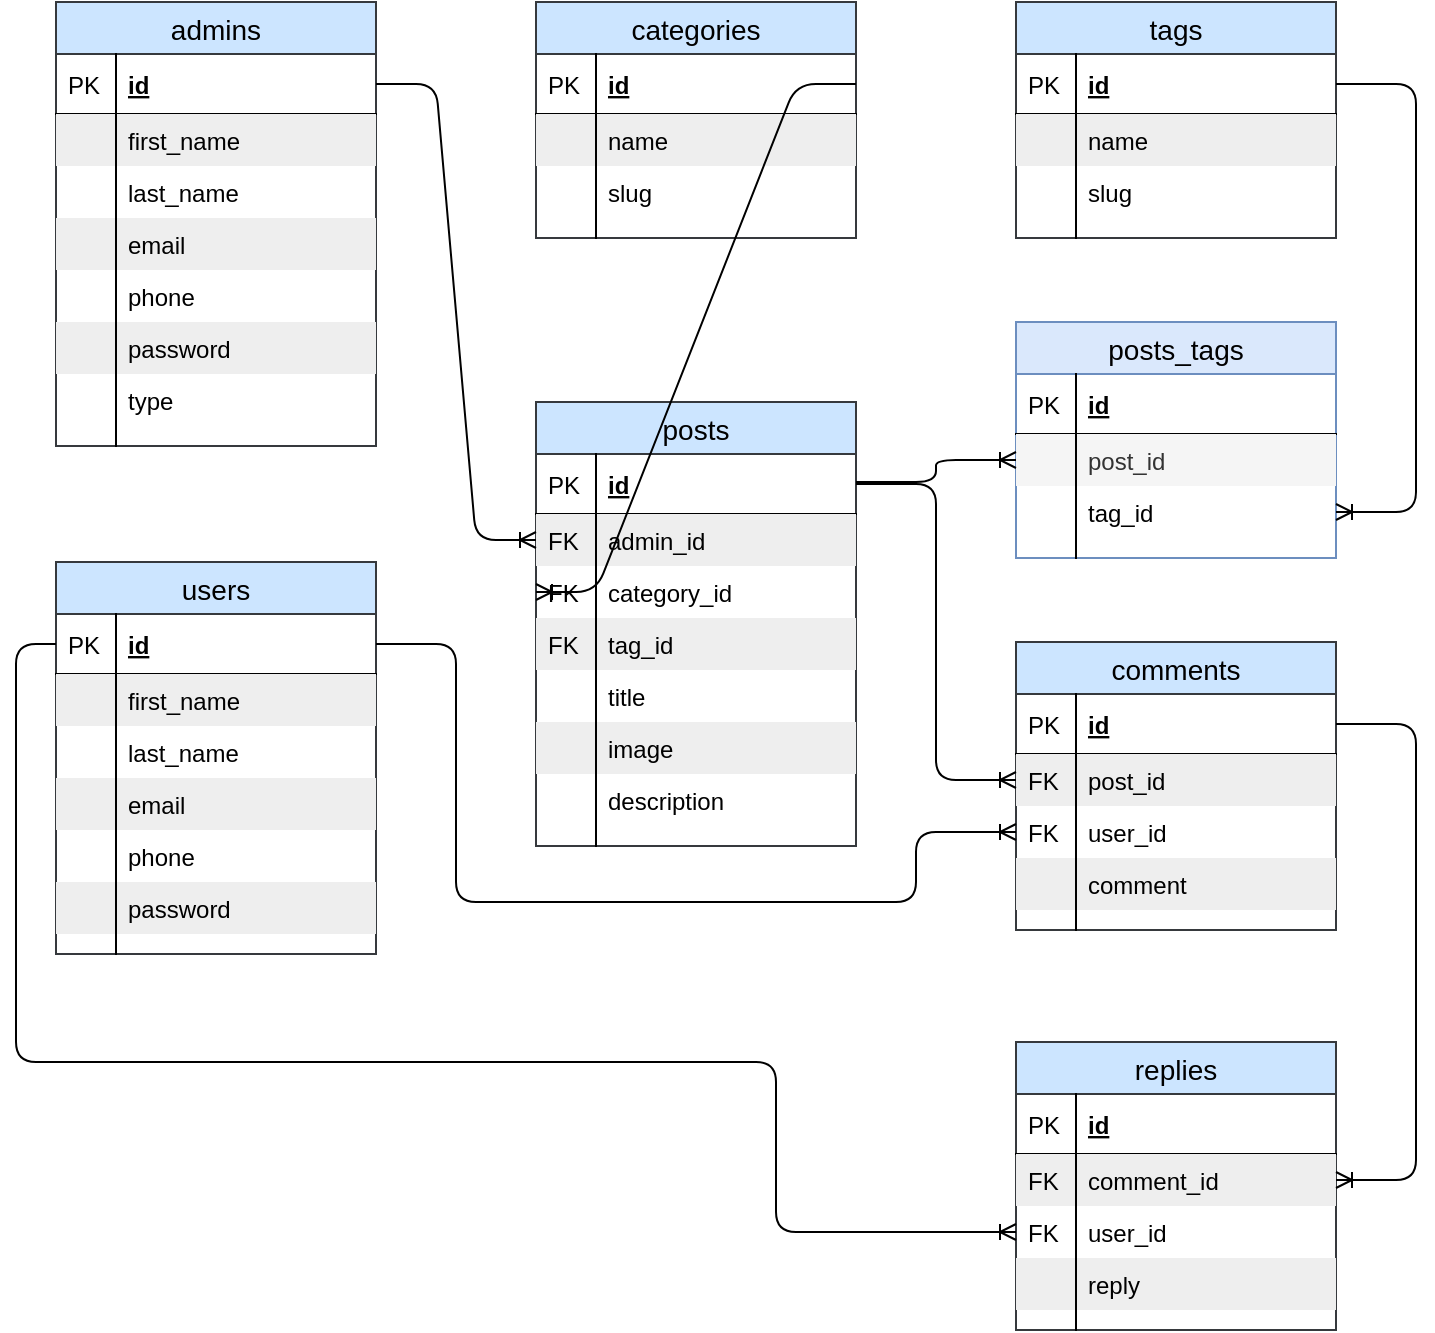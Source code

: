 <mxfile version="12.6.5" type="device"><diagram id="y2xEMKi2aIJkwu0duIH8" name="Page-1"><mxGraphModel dx="801" dy="513" grid="1" gridSize="10" guides="1" tooltips="1" connect="1" arrows="1" fold="1" page="1" pageScale="1" pageWidth="827" pageHeight="1169" math="0" shadow="0"><root><mxCell id="0"/><mxCell id="1" parent="0"/><mxCell id="gxLwCOa7xWIAVSxHFakk-1" value="users" style="swimlane;fontStyle=0;childLayout=stackLayout;horizontal=1;startSize=26;fillColor=#cce5ff;horizontalStack=0;resizeParent=1;resizeParentMax=0;resizeLast=0;collapsible=1;marginBottom=0;swimlaneFillColor=#ffffff;align=center;fontSize=14;strokeColor=#36393d;" parent="1" vertex="1"><mxGeometry x="40" y="320" width="160" height="196" as="geometry"/></mxCell><mxCell id="gxLwCOa7xWIAVSxHFakk-2" value="id" style="shape=partialRectangle;top=0;left=0;right=0;bottom=1;align=left;verticalAlign=middle;fillColor=none;spacingLeft=34;spacingRight=4;overflow=hidden;rotatable=0;points=[[0,0.5],[1,0.5]];portConstraint=eastwest;dropTarget=0;fontStyle=5;fontSize=12;" parent="gxLwCOa7xWIAVSxHFakk-1" vertex="1"><mxGeometry y="26" width="160" height="30" as="geometry"/></mxCell><mxCell id="gxLwCOa7xWIAVSxHFakk-3" value="PK" style="shape=partialRectangle;top=0;left=0;bottom=0;fillColor=none;align=left;verticalAlign=middle;spacingLeft=4;spacingRight=4;overflow=hidden;rotatable=0;points=[];portConstraint=eastwest;part=1;fontSize=12;" parent="gxLwCOa7xWIAVSxHFakk-2" vertex="1" connectable="0"><mxGeometry width="30" height="30" as="geometry"/></mxCell><mxCell id="gxLwCOa7xWIAVSxHFakk-4" value="first_name" style="shape=partialRectangle;top=0;left=0;right=0;bottom=0;align=left;verticalAlign=top;fillColor=#eeeeee;spacingLeft=34;spacingRight=4;overflow=hidden;rotatable=0;points=[[0,0.5],[1,0.5]];portConstraint=eastwest;dropTarget=0;fontSize=12;strokeColor=#36393d;" parent="gxLwCOa7xWIAVSxHFakk-1" vertex="1"><mxGeometry y="56" width="160" height="26" as="geometry"/></mxCell><mxCell id="gxLwCOa7xWIAVSxHFakk-5" value="" style="shape=partialRectangle;top=0;left=0;bottom=0;fillColor=none;align=left;verticalAlign=top;spacingLeft=4;spacingRight=4;overflow=hidden;rotatable=0;points=[];portConstraint=eastwest;part=1;fontSize=12;" parent="gxLwCOa7xWIAVSxHFakk-4" vertex="1" connectable="0"><mxGeometry width="30" height="26" as="geometry"/></mxCell><mxCell id="gxLwCOa7xWIAVSxHFakk-6" value="last_name" style="shape=partialRectangle;top=0;left=0;right=0;bottom=0;align=left;verticalAlign=top;fillColor=none;spacingLeft=34;spacingRight=4;overflow=hidden;rotatable=0;points=[[0,0.5],[1,0.5]];portConstraint=eastwest;dropTarget=0;fontSize=12;" parent="gxLwCOa7xWIAVSxHFakk-1" vertex="1"><mxGeometry y="82" width="160" height="26" as="geometry"/></mxCell><mxCell id="gxLwCOa7xWIAVSxHFakk-7" value="" style="shape=partialRectangle;top=0;left=0;bottom=0;fillColor=none;align=left;verticalAlign=top;spacingLeft=4;spacingRight=4;overflow=hidden;rotatable=0;points=[];portConstraint=eastwest;part=1;fontSize=12;" parent="gxLwCOa7xWIAVSxHFakk-6" vertex="1" connectable="0"><mxGeometry width="30" height="26" as="geometry"/></mxCell><mxCell id="gxLwCOa7xWIAVSxHFakk-8" value="email" style="shape=partialRectangle;top=0;left=0;right=0;bottom=0;align=left;verticalAlign=top;fillColor=#eeeeee;spacingLeft=34;spacingRight=4;overflow=hidden;rotatable=0;points=[[0,0.5],[1,0.5]];portConstraint=eastwest;dropTarget=0;fontSize=12;strokeColor=#36393d;" parent="gxLwCOa7xWIAVSxHFakk-1" vertex="1"><mxGeometry y="108" width="160" height="26" as="geometry"/></mxCell><mxCell id="gxLwCOa7xWIAVSxHFakk-9" value="" style="shape=partialRectangle;top=0;left=0;bottom=0;fillColor=none;align=left;verticalAlign=top;spacingLeft=4;spacingRight=4;overflow=hidden;rotatable=0;points=[];portConstraint=eastwest;part=1;fontSize=12;" parent="gxLwCOa7xWIAVSxHFakk-8" vertex="1" connectable="0"><mxGeometry width="30" height="26" as="geometry"/></mxCell><mxCell id="gxLwCOa7xWIAVSxHFakk-12" value="phone" style="shape=partialRectangle;top=0;left=0;right=0;bottom=0;align=left;verticalAlign=top;fillColor=none;spacingLeft=34;spacingRight=4;overflow=hidden;rotatable=0;points=[[0,0.5],[1,0.5]];portConstraint=eastwest;dropTarget=0;fontSize=12;" parent="gxLwCOa7xWIAVSxHFakk-1" vertex="1"><mxGeometry y="134" width="160" height="26" as="geometry"/></mxCell><mxCell id="gxLwCOa7xWIAVSxHFakk-13" value="" style="shape=partialRectangle;top=0;left=0;bottom=0;fillColor=none;align=left;verticalAlign=top;spacingLeft=4;spacingRight=4;overflow=hidden;rotatable=0;points=[];portConstraint=eastwest;part=1;fontSize=12;" parent="gxLwCOa7xWIAVSxHFakk-12" vertex="1" connectable="0"><mxGeometry width="30" height="26" as="geometry"/></mxCell><mxCell id="gxLwCOa7xWIAVSxHFakk-14" value="password" style="shape=partialRectangle;top=0;left=0;right=0;bottom=0;align=left;verticalAlign=top;fillColor=#eeeeee;spacingLeft=34;spacingRight=4;overflow=hidden;rotatable=0;points=[[0,0.5],[1,0.5]];portConstraint=eastwest;dropTarget=0;fontSize=12;strokeColor=#36393d;" parent="gxLwCOa7xWIAVSxHFakk-1" vertex="1"><mxGeometry y="160" width="160" height="26" as="geometry"/></mxCell><mxCell id="gxLwCOa7xWIAVSxHFakk-15" value="" style="shape=partialRectangle;top=0;left=0;bottom=0;fillColor=none;align=left;verticalAlign=top;spacingLeft=4;spacingRight=4;overflow=hidden;rotatable=0;points=[];portConstraint=eastwest;part=1;fontSize=12;" parent="gxLwCOa7xWIAVSxHFakk-14" vertex="1" connectable="0"><mxGeometry width="30" height="26" as="geometry"/></mxCell><mxCell id="gxLwCOa7xWIAVSxHFakk-10" value="" style="shape=partialRectangle;top=0;left=0;right=0;bottom=0;align=left;verticalAlign=top;fillColor=none;spacingLeft=34;spacingRight=4;overflow=hidden;rotatable=0;points=[[0,0.5],[1,0.5]];portConstraint=eastwest;dropTarget=0;fontSize=12;" parent="gxLwCOa7xWIAVSxHFakk-1" vertex="1"><mxGeometry y="186" width="160" height="10" as="geometry"/></mxCell><mxCell id="gxLwCOa7xWIAVSxHFakk-11" value="" style="shape=partialRectangle;top=0;left=0;bottom=0;fillColor=none;align=left;verticalAlign=top;spacingLeft=4;spacingRight=4;overflow=hidden;rotatable=0;points=[];portConstraint=eastwest;part=1;fontSize=12;" parent="gxLwCOa7xWIAVSxHFakk-10" vertex="1" connectable="0"><mxGeometry width="30" height="10" as="geometry"/></mxCell><mxCell id="gxLwCOa7xWIAVSxHFakk-16" value="categories" style="swimlane;fontStyle=0;childLayout=stackLayout;horizontal=1;startSize=26;fillColor=#cce5ff;horizontalStack=0;resizeParent=1;resizeParentMax=0;resizeLast=0;collapsible=1;marginBottom=0;swimlaneFillColor=#ffffff;align=center;fontSize=14;strokeColor=#36393d;" parent="1" vertex="1"><mxGeometry x="280" y="40" width="160" height="118" as="geometry"/></mxCell><mxCell id="gxLwCOa7xWIAVSxHFakk-17" value="id" style="shape=partialRectangle;top=0;left=0;right=0;bottom=1;align=left;verticalAlign=middle;fillColor=none;spacingLeft=34;spacingRight=4;overflow=hidden;rotatable=0;points=[[0,0.5],[1,0.5]];portConstraint=eastwest;dropTarget=0;fontStyle=5;fontSize=12;" parent="gxLwCOa7xWIAVSxHFakk-16" vertex="1"><mxGeometry y="26" width="160" height="30" as="geometry"/></mxCell><mxCell id="gxLwCOa7xWIAVSxHFakk-18" value="PK" style="shape=partialRectangle;top=0;left=0;bottom=0;fillColor=none;align=left;verticalAlign=middle;spacingLeft=4;spacingRight=4;overflow=hidden;rotatable=0;points=[];portConstraint=eastwest;part=1;fontSize=12;" parent="gxLwCOa7xWIAVSxHFakk-17" vertex="1" connectable="0"><mxGeometry width="30" height="30" as="geometry"/></mxCell><mxCell id="gxLwCOa7xWIAVSxHFakk-19" value="name" style="shape=partialRectangle;top=0;left=0;right=0;bottom=0;align=left;verticalAlign=top;fillColor=#eeeeee;spacingLeft=34;spacingRight=4;overflow=hidden;rotatable=0;points=[[0,0.5],[1,0.5]];portConstraint=eastwest;dropTarget=0;fontSize=12;strokeColor=#36393d;" parent="gxLwCOa7xWIAVSxHFakk-16" vertex="1"><mxGeometry y="56" width="160" height="26" as="geometry"/></mxCell><mxCell id="gxLwCOa7xWIAVSxHFakk-20" value="" style="shape=partialRectangle;top=0;left=0;bottom=0;fillColor=none;align=left;verticalAlign=top;spacingLeft=4;spacingRight=4;overflow=hidden;rotatable=0;points=[];portConstraint=eastwest;part=1;fontSize=12;" parent="gxLwCOa7xWIAVSxHFakk-19" vertex="1" connectable="0"><mxGeometry width="30" height="26" as="geometry"/></mxCell><mxCell id="gxLwCOa7xWIAVSxHFakk-21" value="slug" style="shape=partialRectangle;top=0;left=0;right=0;bottom=0;align=left;verticalAlign=top;fillColor=none;spacingLeft=34;spacingRight=4;overflow=hidden;rotatable=0;points=[[0,0.5],[1,0.5]];portConstraint=eastwest;dropTarget=0;fontSize=12;" parent="gxLwCOa7xWIAVSxHFakk-16" vertex="1"><mxGeometry y="82" width="160" height="26" as="geometry"/></mxCell><mxCell id="gxLwCOa7xWIAVSxHFakk-22" value="" style="shape=partialRectangle;top=0;left=0;bottom=0;fillColor=none;align=left;verticalAlign=top;spacingLeft=4;spacingRight=4;overflow=hidden;rotatable=0;points=[];portConstraint=eastwest;part=1;fontSize=12;" parent="gxLwCOa7xWIAVSxHFakk-21" vertex="1" connectable="0"><mxGeometry width="30" height="26" as="geometry"/></mxCell><mxCell id="gxLwCOa7xWIAVSxHFakk-25" value="" style="shape=partialRectangle;top=0;left=0;right=0;bottom=0;align=left;verticalAlign=top;fillColor=none;spacingLeft=34;spacingRight=4;overflow=hidden;rotatable=0;points=[[0,0.5],[1,0.5]];portConstraint=eastwest;dropTarget=0;fontSize=12;" parent="gxLwCOa7xWIAVSxHFakk-16" vertex="1"><mxGeometry y="108" width="160" height="10" as="geometry"/></mxCell><mxCell id="gxLwCOa7xWIAVSxHFakk-26" value="" style="shape=partialRectangle;top=0;left=0;bottom=0;fillColor=none;align=left;verticalAlign=top;spacingLeft=4;spacingRight=4;overflow=hidden;rotatable=0;points=[];portConstraint=eastwest;part=1;fontSize=12;" parent="gxLwCOa7xWIAVSxHFakk-25" vertex="1" connectable="0"><mxGeometry width="30" height="10" as="geometry"/></mxCell><mxCell id="gxLwCOa7xWIAVSxHFakk-27" value="tags" style="swimlane;fontStyle=0;childLayout=stackLayout;horizontal=1;startSize=26;fillColor=#cce5ff;horizontalStack=0;resizeParent=1;resizeParentMax=0;resizeLast=0;collapsible=1;marginBottom=0;swimlaneFillColor=#ffffff;align=center;fontSize=14;strokeColor=#36393d;" parent="1" vertex="1"><mxGeometry x="520" y="40" width="160" height="118" as="geometry"/></mxCell><mxCell id="gxLwCOa7xWIAVSxHFakk-28" value="id" style="shape=partialRectangle;top=0;left=0;right=0;bottom=1;align=left;verticalAlign=middle;fillColor=none;spacingLeft=34;spacingRight=4;overflow=hidden;rotatable=0;points=[[0,0.5],[1,0.5]];portConstraint=eastwest;dropTarget=0;fontStyle=5;fontSize=12;" parent="gxLwCOa7xWIAVSxHFakk-27" vertex="1"><mxGeometry y="26" width="160" height="30" as="geometry"/></mxCell><mxCell id="gxLwCOa7xWIAVSxHFakk-29" value="PK" style="shape=partialRectangle;top=0;left=0;bottom=0;fillColor=none;align=left;verticalAlign=middle;spacingLeft=4;spacingRight=4;overflow=hidden;rotatable=0;points=[];portConstraint=eastwest;part=1;fontSize=12;" parent="gxLwCOa7xWIAVSxHFakk-28" vertex="1" connectable="0"><mxGeometry width="30" height="30" as="geometry"/></mxCell><mxCell id="gxLwCOa7xWIAVSxHFakk-30" value="name" style="shape=partialRectangle;top=0;left=0;right=0;bottom=0;align=left;verticalAlign=top;fillColor=#eeeeee;spacingLeft=34;spacingRight=4;overflow=hidden;rotatable=0;points=[[0,0.5],[1,0.5]];portConstraint=eastwest;dropTarget=0;fontSize=12;strokeColor=#36393d;" parent="gxLwCOa7xWIAVSxHFakk-27" vertex="1"><mxGeometry y="56" width="160" height="26" as="geometry"/></mxCell><mxCell id="gxLwCOa7xWIAVSxHFakk-31" value="" style="shape=partialRectangle;top=0;left=0;bottom=0;fillColor=none;align=left;verticalAlign=top;spacingLeft=4;spacingRight=4;overflow=hidden;rotatable=0;points=[];portConstraint=eastwest;part=1;fontSize=12;" parent="gxLwCOa7xWIAVSxHFakk-30" vertex="1" connectable="0"><mxGeometry width="30" height="26" as="geometry"/></mxCell><mxCell id="gxLwCOa7xWIAVSxHFakk-32" value="slug" style="shape=partialRectangle;top=0;left=0;right=0;bottom=0;align=left;verticalAlign=top;fillColor=none;spacingLeft=34;spacingRight=4;overflow=hidden;rotatable=0;points=[[0,0.5],[1,0.5]];portConstraint=eastwest;dropTarget=0;fontSize=12;" parent="gxLwCOa7xWIAVSxHFakk-27" vertex="1"><mxGeometry y="82" width="160" height="26" as="geometry"/></mxCell><mxCell id="gxLwCOa7xWIAVSxHFakk-33" value="" style="shape=partialRectangle;top=0;left=0;bottom=0;fillColor=none;align=left;verticalAlign=top;spacingLeft=4;spacingRight=4;overflow=hidden;rotatable=0;points=[];portConstraint=eastwest;part=1;fontSize=12;" parent="gxLwCOa7xWIAVSxHFakk-32" vertex="1" connectable="0"><mxGeometry width="30" height="26" as="geometry"/></mxCell><mxCell id="gxLwCOa7xWIAVSxHFakk-36" value="" style="shape=partialRectangle;top=0;left=0;right=0;bottom=0;align=left;verticalAlign=top;fillColor=none;spacingLeft=34;spacingRight=4;overflow=hidden;rotatable=0;points=[[0,0.5],[1,0.5]];portConstraint=eastwest;dropTarget=0;fontSize=12;" parent="gxLwCOa7xWIAVSxHFakk-27" vertex="1"><mxGeometry y="108" width="160" height="10" as="geometry"/></mxCell><mxCell id="gxLwCOa7xWIAVSxHFakk-37" value="" style="shape=partialRectangle;top=0;left=0;bottom=0;fillColor=none;align=left;verticalAlign=top;spacingLeft=4;spacingRight=4;overflow=hidden;rotatable=0;points=[];portConstraint=eastwest;part=1;fontSize=12;" parent="gxLwCOa7xWIAVSxHFakk-36" vertex="1" connectable="0"><mxGeometry width="30" height="10" as="geometry"/></mxCell><mxCell id="gxLwCOa7xWIAVSxHFakk-38" value="posts" style="swimlane;fontStyle=0;childLayout=stackLayout;horizontal=1;startSize=26;fillColor=#cce5ff;horizontalStack=0;resizeParent=1;resizeParentMax=0;resizeLast=0;collapsible=1;marginBottom=0;swimlaneFillColor=#ffffff;align=center;fontSize=14;strokeColor=#36393d;" parent="1" vertex="1"><mxGeometry x="280" y="240" width="160" height="222" as="geometry"/></mxCell><mxCell id="gxLwCOa7xWIAVSxHFakk-39" value="id" style="shape=partialRectangle;top=0;left=0;right=0;bottom=1;align=left;verticalAlign=middle;fillColor=none;spacingLeft=34;spacingRight=4;overflow=hidden;rotatable=0;points=[[0,0.5],[1,0.5]];portConstraint=eastwest;dropTarget=0;fontStyle=5;fontSize=12;" parent="gxLwCOa7xWIAVSxHFakk-38" vertex="1"><mxGeometry y="26" width="160" height="30" as="geometry"/></mxCell><mxCell id="gxLwCOa7xWIAVSxHFakk-40" value="PK" style="shape=partialRectangle;top=0;left=0;bottom=0;fillColor=none;align=left;verticalAlign=middle;spacingLeft=4;spacingRight=4;overflow=hidden;rotatable=0;points=[];portConstraint=eastwest;part=1;fontSize=12;" parent="gxLwCOa7xWIAVSxHFakk-39" vertex="1" connectable="0"><mxGeometry width="30" height="30" as="geometry"/></mxCell><mxCell id="gxLwCOa7xWIAVSxHFakk-93" value="admin_id" style="shape=partialRectangle;top=0;left=0;right=0;bottom=0;align=left;verticalAlign=top;fillColor=#eeeeee;spacingLeft=34;spacingRight=4;overflow=hidden;rotatable=0;points=[[0,0.5],[1,0.5]];portConstraint=eastwest;dropTarget=0;fontSize=12;strokeColor=#36393d;" parent="gxLwCOa7xWIAVSxHFakk-38" vertex="1"><mxGeometry y="56" width="160" height="26" as="geometry"/></mxCell><mxCell id="gxLwCOa7xWIAVSxHFakk-94" value="FK" style="shape=partialRectangle;top=0;left=0;bottom=0;fillColor=none;align=left;verticalAlign=top;spacingLeft=4;spacingRight=4;overflow=hidden;rotatable=0;points=[];portConstraint=eastwest;part=1;fontSize=12;" parent="gxLwCOa7xWIAVSxHFakk-93" vertex="1" connectable="0"><mxGeometry width="30" height="26" as="geometry"/></mxCell><mxCell id="gxLwCOa7xWIAVSxHFakk-95" value="category_id" style="shape=partialRectangle;top=0;left=0;right=0;bottom=0;align=left;verticalAlign=top;fillColor=none;spacingLeft=34;spacingRight=4;overflow=hidden;rotatable=0;points=[[0,0.5],[1,0.5]];portConstraint=eastwest;dropTarget=0;fontSize=12;" parent="gxLwCOa7xWIAVSxHFakk-38" vertex="1"><mxGeometry y="82" width="160" height="26" as="geometry"/></mxCell><mxCell id="gxLwCOa7xWIAVSxHFakk-96" value="FK" style="shape=partialRectangle;top=0;left=0;bottom=0;fillColor=none;align=left;verticalAlign=top;spacingLeft=4;spacingRight=4;overflow=hidden;rotatable=0;points=[];portConstraint=eastwest;part=1;fontSize=12;" parent="gxLwCOa7xWIAVSxHFakk-95" vertex="1" connectable="0"><mxGeometry width="30" height="26" as="geometry"/></mxCell><mxCell id="gxLwCOa7xWIAVSxHFakk-97" value="tag_id" style="shape=partialRectangle;top=0;left=0;right=0;bottom=0;align=left;verticalAlign=top;fillColor=#eeeeee;spacingLeft=34;spacingRight=4;overflow=hidden;rotatable=0;points=[[0,0.5],[1,0.5]];portConstraint=eastwest;dropTarget=0;fontSize=12;strokeColor=#36393d;" parent="gxLwCOa7xWIAVSxHFakk-38" vertex="1"><mxGeometry y="108" width="160" height="26" as="geometry"/></mxCell><mxCell id="gxLwCOa7xWIAVSxHFakk-98" value="FK" style="shape=partialRectangle;top=0;left=0;bottom=0;fillColor=none;align=left;verticalAlign=top;spacingLeft=4;spacingRight=4;overflow=hidden;rotatable=0;points=[];portConstraint=eastwest;part=1;fontSize=12;" parent="gxLwCOa7xWIAVSxHFakk-97" vertex="1" connectable="0"><mxGeometry width="30" height="26" as="geometry"/></mxCell><mxCell id="gxLwCOa7xWIAVSxHFakk-41" value="title" style="shape=partialRectangle;top=0;left=0;right=0;bottom=0;align=left;verticalAlign=top;fillColor=none;spacingLeft=34;spacingRight=4;overflow=hidden;rotatable=0;points=[[0,0.5],[1,0.5]];portConstraint=eastwest;dropTarget=0;fontSize=12;" parent="gxLwCOa7xWIAVSxHFakk-38" vertex="1"><mxGeometry y="134" width="160" height="26" as="geometry"/></mxCell><mxCell id="gxLwCOa7xWIAVSxHFakk-42" value="" style="shape=partialRectangle;top=0;left=0;bottom=0;fillColor=none;align=left;verticalAlign=top;spacingLeft=4;spacingRight=4;overflow=hidden;rotatable=0;points=[];portConstraint=eastwest;part=1;fontSize=12;" parent="gxLwCOa7xWIAVSxHFakk-41" vertex="1" connectable="0"><mxGeometry width="30" height="26" as="geometry"/></mxCell><mxCell id="gxLwCOa7xWIAVSxHFakk-43" value="image" style="shape=partialRectangle;top=0;left=0;right=0;bottom=0;align=left;verticalAlign=top;fillColor=#eeeeee;spacingLeft=34;spacingRight=4;overflow=hidden;rotatable=0;points=[[0,0.5],[1,0.5]];portConstraint=eastwest;dropTarget=0;fontSize=12;strokeColor=#36393d;" parent="gxLwCOa7xWIAVSxHFakk-38" vertex="1"><mxGeometry y="160" width="160" height="26" as="geometry"/></mxCell><mxCell id="gxLwCOa7xWIAVSxHFakk-44" value="" style="shape=partialRectangle;top=0;left=0;bottom=0;fillColor=none;align=left;verticalAlign=top;spacingLeft=4;spacingRight=4;overflow=hidden;rotatable=0;points=[];portConstraint=eastwest;part=1;fontSize=12;" parent="gxLwCOa7xWIAVSxHFakk-43" vertex="1" connectable="0"><mxGeometry width="30" height="26" as="geometry"/></mxCell><mxCell id="gxLwCOa7xWIAVSxHFakk-45" value="description" style="shape=partialRectangle;top=0;left=0;right=0;bottom=0;align=left;verticalAlign=top;fillColor=none;spacingLeft=34;spacingRight=4;overflow=hidden;rotatable=0;points=[[0,0.5],[1,0.5]];portConstraint=eastwest;dropTarget=0;fontSize=12;" parent="gxLwCOa7xWIAVSxHFakk-38" vertex="1"><mxGeometry y="186" width="160" height="26" as="geometry"/></mxCell><mxCell id="gxLwCOa7xWIAVSxHFakk-46" value="" style="shape=partialRectangle;top=0;left=0;bottom=0;fillColor=none;align=left;verticalAlign=top;spacingLeft=4;spacingRight=4;overflow=hidden;rotatable=0;points=[];portConstraint=eastwest;part=1;fontSize=12;" parent="gxLwCOa7xWIAVSxHFakk-45" vertex="1" connectable="0"><mxGeometry width="30" height="26" as="geometry"/></mxCell><mxCell id="gxLwCOa7xWIAVSxHFakk-47" value="" style="shape=partialRectangle;top=0;left=0;right=0;bottom=0;align=left;verticalAlign=top;fillColor=none;spacingLeft=34;spacingRight=4;overflow=hidden;rotatable=0;points=[[0,0.5],[1,0.5]];portConstraint=eastwest;dropTarget=0;fontSize=12;" parent="gxLwCOa7xWIAVSxHFakk-38" vertex="1"><mxGeometry y="212" width="160" height="10" as="geometry"/></mxCell><mxCell id="gxLwCOa7xWIAVSxHFakk-48" value="" style="shape=partialRectangle;top=0;left=0;bottom=0;fillColor=none;align=left;verticalAlign=top;spacingLeft=4;spacingRight=4;overflow=hidden;rotatable=0;points=[];portConstraint=eastwest;part=1;fontSize=12;" parent="gxLwCOa7xWIAVSxHFakk-47" vertex="1" connectable="0"><mxGeometry width="30" height="10" as="geometry"/></mxCell><mxCell id="gxLwCOa7xWIAVSxHFakk-49" value="comments" style="swimlane;fontStyle=0;childLayout=stackLayout;horizontal=1;startSize=26;fillColor=#cce5ff;horizontalStack=0;resizeParent=1;resizeParentMax=0;resizeLast=0;collapsible=1;marginBottom=0;swimlaneFillColor=#ffffff;align=center;fontSize=14;strokeColor=#36393d;" parent="1" vertex="1"><mxGeometry x="520" y="360" width="160" height="144" as="geometry"/></mxCell><mxCell id="gxLwCOa7xWIAVSxHFakk-50" value="id" style="shape=partialRectangle;top=0;left=0;right=0;bottom=1;align=left;verticalAlign=middle;fillColor=none;spacingLeft=34;spacingRight=4;overflow=hidden;rotatable=0;points=[[0,0.5],[1,0.5]];portConstraint=eastwest;dropTarget=0;fontStyle=5;fontSize=12;" parent="gxLwCOa7xWIAVSxHFakk-49" vertex="1"><mxGeometry y="26" width="160" height="30" as="geometry"/></mxCell><mxCell id="gxLwCOa7xWIAVSxHFakk-51" value="PK" style="shape=partialRectangle;top=0;left=0;bottom=0;fillColor=none;align=left;verticalAlign=middle;spacingLeft=4;spacingRight=4;overflow=hidden;rotatable=0;points=[];portConstraint=eastwest;part=1;fontSize=12;" parent="gxLwCOa7xWIAVSxHFakk-50" vertex="1" connectable="0"><mxGeometry width="30" height="30" as="geometry"/></mxCell><mxCell id="gxLwCOa7xWIAVSxHFakk-52" value="post_id" style="shape=partialRectangle;top=0;left=0;right=0;bottom=0;align=left;verticalAlign=top;fillColor=#eeeeee;spacingLeft=34;spacingRight=4;overflow=hidden;rotatable=0;points=[[0,0.5],[1,0.5]];portConstraint=eastwest;dropTarget=0;fontSize=12;strokeColor=#36393d;" parent="gxLwCOa7xWIAVSxHFakk-49" vertex="1"><mxGeometry y="56" width="160" height="26" as="geometry"/></mxCell><mxCell id="gxLwCOa7xWIAVSxHFakk-53" value="FK" style="shape=partialRectangle;top=0;left=0;bottom=0;fillColor=none;align=left;verticalAlign=top;spacingLeft=4;spacingRight=4;overflow=hidden;rotatable=0;points=[];portConstraint=eastwest;part=1;fontSize=12;" parent="gxLwCOa7xWIAVSxHFakk-52" vertex="1" connectable="0"><mxGeometry width="30" height="26" as="geometry"/></mxCell><mxCell id="gxLwCOa7xWIAVSxHFakk-54" value="user_id" style="shape=partialRectangle;top=0;left=0;right=0;bottom=0;align=left;verticalAlign=top;fillColor=none;spacingLeft=34;spacingRight=4;overflow=hidden;rotatable=0;points=[[0,0.5],[1,0.5]];portConstraint=eastwest;dropTarget=0;fontSize=12;" parent="gxLwCOa7xWIAVSxHFakk-49" vertex="1"><mxGeometry y="82" width="160" height="26" as="geometry"/></mxCell><mxCell id="gxLwCOa7xWIAVSxHFakk-55" value="FK" style="shape=partialRectangle;top=0;left=0;bottom=0;fillColor=none;align=left;verticalAlign=top;spacingLeft=4;spacingRight=4;overflow=hidden;rotatable=0;points=[];portConstraint=eastwest;part=1;fontSize=12;" parent="gxLwCOa7xWIAVSxHFakk-54" vertex="1" connectable="0"><mxGeometry width="30" height="26" as="geometry"/></mxCell><mxCell id="gxLwCOa7xWIAVSxHFakk-62" value="comment" style="shape=partialRectangle;top=0;left=0;right=0;bottom=0;align=left;verticalAlign=top;fillColor=#eeeeee;spacingLeft=34;spacingRight=4;overflow=hidden;rotatable=0;points=[[0,0.5],[1,0.5]];portConstraint=eastwest;dropTarget=0;fontSize=12;strokeColor=#36393d;" parent="gxLwCOa7xWIAVSxHFakk-49" vertex="1"><mxGeometry y="108" width="160" height="26" as="geometry"/></mxCell><mxCell id="gxLwCOa7xWIAVSxHFakk-63" value="" style="shape=partialRectangle;top=0;left=0;bottom=0;fillColor=none;align=left;verticalAlign=top;spacingLeft=4;spacingRight=4;overflow=hidden;rotatable=0;points=[];portConstraint=eastwest;part=1;fontSize=12;" parent="gxLwCOa7xWIAVSxHFakk-62" vertex="1" connectable="0"><mxGeometry width="30" height="26" as="geometry"/></mxCell><mxCell id="gxLwCOa7xWIAVSxHFakk-58" value="" style="shape=partialRectangle;top=0;left=0;right=0;bottom=0;align=left;verticalAlign=top;fillColor=none;spacingLeft=34;spacingRight=4;overflow=hidden;rotatable=0;points=[[0,0.5],[1,0.5]];portConstraint=eastwest;dropTarget=0;fontSize=12;" parent="gxLwCOa7xWIAVSxHFakk-49" vertex="1"><mxGeometry y="134" width="160" height="10" as="geometry"/></mxCell><mxCell id="gxLwCOa7xWIAVSxHFakk-59" value="" style="shape=partialRectangle;top=0;left=0;bottom=0;fillColor=none;align=left;verticalAlign=top;spacingLeft=4;spacingRight=4;overflow=hidden;rotatable=0;points=[];portConstraint=eastwest;part=1;fontSize=12;" parent="gxLwCOa7xWIAVSxHFakk-58" vertex="1" connectable="0"><mxGeometry width="30" height="10" as="geometry"/></mxCell><mxCell id="gxLwCOa7xWIAVSxHFakk-64" value="replies" style="swimlane;fontStyle=0;childLayout=stackLayout;horizontal=1;startSize=26;fillColor=#cce5ff;horizontalStack=0;resizeParent=1;resizeParentMax=0;resizeLast=0;collapsible=1;marginBottom=0;swimlaneFillColor=#ffffff;align=center;fontSize=14;strokeColor=#36393d;" parent="1" vertex="1"><mxGeometry x="520" y="560" width="160" height="144" as="geometry"/></mxCell><mxCell id="gxLwCOa7xWIAVSxHFakk-65" value="id" style="shape=partialRectangle;top=0;left=0;right=0;bottom=1;align=left;verticalAlign=middle;fillColor=none;spacingLeft=34;spacingRight=4;overflow=hidden;rotatable=0;points=[[0,0.5],[1,0.5]];portConstraint=eastwest;dropTarget=0;fontStyle=5;fontSize=12;" parent="gxLwCOa7xWIAVSxHFakk-64" vertex="1"><mxGeometry y="26" width="160" height="30" as="geometry"/></mxCell><mxCell id="gxLwCOa7xWIAVSxHFakk-66" value="PK" style="shape=partialRectangle;top=0;left=0;bottom=0;fillColor=none;align=left;verticalAlign=middle;spacingLeft=4;spacingRight=4;overflow=hidden;rotatable=0;points=[];portConstraint=eastwest;part=1;fontSize=12;" parent="gxLwCOa7xWIAVSxHFakk-65" vertex="1" connectable="0"><mxGeometry width="30" height="30" as="geometry"/></mxCell><mxCell id="gxLwCOa7xWIAVSxHFakk-67" value="comment_id" style="shape=partialRectangle;top=0;left=0;right=0;bottom=0;align=left;verticalAlign=top;fillColor=#eeeeee;spacingLeft=34;spacingRight=4;overflow=hidden;rotatable=0;points=[[0,0.5],[1,0.5]];portConstraint=eastwest;dropTarget=0;fontSize=12;strokeColor=#36393d;" parent="gxLwCOa7xWIAVSxHFakk-64" vertex="1"><mxGeometry y="56" width="160" height="26" as="geometry"/></mxCell><mxCell id="gxLwCOa7xWIAVSxHFakk-68" value="FK" style="shape=partialRectangle;top=0;left=0;bottom=0;fillColor=none;align=left;verticalAlign=top;spacingLeft=4;spacingRight=4;overflow=hidden;rotatable=0;points=[];portConstraint=eastwest;part=1;fontSize=12;" parent="gxLwCOa7xWIAVSxHFakk-67" vertex="1" connectable="0"><mxGeometry width="30" height="26" as="geometry"/></mxCell><mxCell id="gxLwCOa7xWIAVSxHFakk-69" value="user_id" style="shape=partialRectangle;top=0;left=0;right=0;bottom=0;align=left;verticalAlign=top;fillColor=none;spacingLeft=34;spacingRight=4;overflow=hidden;rotatable=0;points=[[0,0.5],[1,0.5]];portConstraint=eastwest;dropTarget=0;fontSize=12;" parent="gxLwCOa7xWIAVSxHFakk-64" vertex="1"><mxGeometry y="82" width="160" height="26" as="geometry"/></mxCell><mxCell id="gxLwCOa7xWIAVSxHFakk-70" value="FK" style="shape=partialRectangle;top=0;left=0;bottom=0;fillColor=none;align=left;verticalAlign=top;spacingLeft=4;spacingRight=4;overflow=hidden;rotatable=0;points=[];portConstraint=eastwest;part=1;fontSize=12;" parent="gxLwCOa7xWIAVSxHFakk-69" vertex="1" connectable="0"><mxGeometry width="30" height="26" as="geometry"/></mxCell><mxCell id="gxLwCOa7xWIAVSxHFakk-71" value="reply" style="shape=partialRectangle;top=0;left=0;right=0;bottom=0;align=left;verticalAlign=top;fillColor=#eeeeee;spacingLeft=34;spacingRight=4;overflow=hidden;rotatable=0;points=[[0,0.5],[1,0.5]];portConstraint=eastwest;dropTarget=0;fontSize=12;strokeColor=#36393d;" parent="gxLwCOa7xWIAVSxHFakk-64" vertex="1"><mxGeometry y="108" width="160" height="26" as="geometry"/></mxCell><mxCell id="gxLwCOa7xWIAVSxHFakk-72" value="" style="shape=partialRectangle;top=0;left=0;bottom=0;fillColor=none;align=left;verticalAlign=top;spacingLeft=4;spacingRight=4;overflow=hidden;rotatable=0;points=[];portConstraint=eastwest;part=1;fontSize=12;" parent="gxLwCOa7xWIAVSxHFakk-71" vertex="1" connectable="0"><mxGeometry width="30" height="26" as="geometry"/></mxCell><mxCell id="gxLwCOa7xWIAVSxHFakk-73" value="" style="shape=partialRectangle;top=0;left=0;right=0;bottom=0;align=left;verticalAlign=top;fillColor=none;spacingLeft=34;spacingRight=4;overflow=hidden;rotatable=0;points=[[0,0.5],[1,0.5]];portConstraint=eastwest;dropTarget=0;fontSize=12;" parent="gxLwCOa7xWIAVSxHFakk-64" vertex="1"><mxGeometry y="134" width="160" height="10" as="geometry"/></mxCell><mxCell id="gxLwCOa7xWIAVSxHFakk-74" value="" style="shape=partialRectangle;top=0;left=0;bottom=0;fillColor=none;align=left;verticalAlign=top;spacingLeft=4;spacingRight=4;overflow=hidden;rotatable=0;points=[];portConstraint=eastwest;part=1;fontSize=12;" parent="gxLwCOa7xWIAVSxHFakk-73" vertex="1" connectable="0"><mxGeometry width="30" height="10" as="geometry"/></mxCell><mxCell id="gxLwCOa7xWIAVSxHFakk-76" value="admins" style="swimlane;fontStyle=0;childLayout=stackLayout;horizontal=1;startSize=26;fillColor=#cce5ff;horizontalStack=0;resizeParent=1;resizeParentMax=0;resizeLast=0;collapsible=1;marginBottom=0;swimlaneFillColor=#ffffff;align=center;fontSize=14;strokeColor=#36393d;" parent="1" vertex="1"><mxGeometry x="40" y="40" width="160" height="222" as="geometry"/></mxCell><mxCell id="gxLwCOa7xWIAVSxHFakk-77" value="id" style="shape=partialRectangle;top=0;left=0;right=0;bottom=1;align=left;verticalAlign=middle;fillColor=none;spacingLeft=34;spacingRight=4;overflow=hidden;rotatable=0;points=[[0,0.5],[1,0.5]];portConstraint=eastwest;dropTarget=0;fontStyle=5;fontSize=12;" parent="gxLwCOa7xWIAVSxHFakk-76" vertex="1"><mxGeometry y="26" width="160" height="30" as="geometry"/></mxCell><mxCell id="gxLwCOa7xWIAVSxHFakk-78" value="PK" style="shape=partialRectangle;top=0;left=0;bottom=0;fillColor=none;align=left;verticalAlign=middle;spacingLeft=4;spacingRight=4;overflow=hidden;rotatable=0;points=[];portConstraint=eastwest;part=1;fontSize=12;" parent="gxLwCOa7xWIAVSxHFakk-77" vertex="1" connectable="0"><mxGeometry width="30" height="30" as="geometry"/></mxCell><mxCell id="gxLwCOa7xWIAVSxHFakk-79" value="first_name" style="shape=partialRectangle;top=0;left=0;right=0;bottom=0;align=left;verticalAlign=top;fillColor=#eeeeee;spacingLeft=34;spacingRight=4;overflow=hidden;rotatable=0;points=[[0,0.5],[1,0.5]];portConstraint=eastwest;dropTarget=0;fontSize=12;strokeColor=#36393d;" parent="gxLwCOa7xWIAVSxHFakk-76" vertex="1"><mxGeometry y="56" width="160" height="26" as="geometry"/></mxCell><mxCell id="gxLwCOa7xWIAVSxHFakk-80" value="" style="shape=partialRectangle;top=0;left=0;bottom=0;fillColor=none;align=left;verticalAlign=top;spacingLeft=4;spacingRight=4;overflow=hidden;rotatable=0;points=[];portConstraint=eastwest;part=1;fontSize=12;" parent="gxLwCOa7xWIAVSxHFakk-79" vertex="1" connectable="0"><mxGeometry width="30" height="26" as="geometry"/></mxCell><mxCell id="gxLwCOa7xWIAVSxHFakk-81" value="last_name" style="shape=partialRectangle;top=0;left=0;right=0;bottom=0;align=left;verticalAlign=top;fillColor=none;spacingLeft=34;spacingRight=4;overflow=hidden;rotatable=0;points=[[0,0.5],[1,0.5]];portConstraint=eastwest;dropTarget=0;fontSize=12;" parent="gxLwCOa7xWIAVSxHFakk-76" vertex="1"><mxGeometry y="82" width="160" height="26" as="geometry"/></mxCell><mxCell id="gxLwCOa7xWIAVSxHFakk-82" value="" style="shape=partialRectangle;top=0;left=0;bottom=0;fillColor=none;align=left;verticalAlign=top;spacingLeft=4;spacingRight=4;overflow=hidden;rotatable=0;points=[];portConstraint=eastwest;part=1;fontSize=12;" parent="gxLwCOa7xWIAVSxHFakk-81" vertex="1" connectable="0"><mxGeometry width="30" height="26" as="geometry"/></mxCell><mxCell id="gxLwCOa7xWIAVSxHFakk-83" value="email" style="shape=partialRectangle;top=0;left=0;right=0;bottom=0;align=left;verticalAlign=top;fillColor=#eeeeee;spacingLeft=34;spacingRight=4;overflow=hidden;rotatable=0;points=[[0,0.5],[1,0.5]];portConstraint=eastwest;dropTarget=0;fontSize=12;strokeColor=#36393d;" parent="gxLwCOa7xWIAVSxHFakk-76" vertex="1"><mxGeometry y="108" width="160" height="26" as="geometry"/></mxCell><mxCell id="gxLwCOa7xWIAVSxHFakk-84" value="" style="shape=partialRectangle;top=0;left=0;bottom=0;fillColor=none;align=left;verticalAlign=top;spacingLeft=4;spacingRight=4;overflow=hidden;rotatable=0;points=[];portConstraint=eastwest;part=1;fontSize=12;" parent="gxLwCOa7xWIAVSxHFakk-83" vertex="1" connectable="0"><mxGeometry width="30" height="26" as="geometry"/></mxCell><mxCell id="gxLwCOa7xWIAVSxHFakk-87" value="phone" style="shape=partialRectangle;top=0;left=0;right=0;bottom=0;align=left;verticalAlign=top;fillColor=none;spacingLeft=34;spacingRight=4;overflow=hidden;rotatable=0;points=[[0,0.5],[1,0.5]];portConstraint=eastwest;dropTarget=0;fontSize=12;" parent="gxLwCOa7xWIAVSxHFakk-76" vertex="1"><mxGeometry y="134" width="160" height="26" as="geometry"/></mxCell><mxCell id="gxLwCOa7xWIAVSxHFakk-88" value="" style="shape=partialRectangle;top=0;left=0;bottom=0;fillColor=none;align=left;verticalAlign=top;spacingLeft=4;spacingRight=4;overflow=hidden;rotatable=0;points=[];portConstraint=eastwest;part=1;fontSize=12;" parent="gxLwCOa7xWIAVSxHFakk-87" vertex="1" connectable="0"><mxGeometry width="30" height="26" as="geometry"/></mxCell><mxCell id="gxLwCOa7xWIAVSxHFakk-89" value="password" style="shape=partialRectangle;top=0;left=0;right=0;bottom=0;align=left;verticalAlign=top;fillColor=#eeeeee;spacingLeft=34;spacingRight=4;overflow=hidden;rotatable=0;points=[[0,0.5],[1,0.5]];portConstraint=eastwest;dropTarget=0;fontSize=12;strokeColor=#36393d;" parent="gxLwCOa7xWIAVSxHFakk-76" vertex="1"><mxGeometry y="160" width="160" height="26" as="geometry"/></mxCell><mxCell id="gxLwCOa7xWIAVSxHFakk-90" value="" style="shape=partialRectangle;top=0;left=0;bottom=0;fillColor=none;align=left;verticalAlign=top;spacingLeft=4;spacingRight=4;overflow=hidden;rotatable=0;points=[];portConstraint=eastwest;part=1;fontSize=12;" parent="gxLwCOa7xWIAVSxHFakk-89" vertex="1" connectable="0"><mxGeometry width="30" height="26" as="geometry"/></mxCell><mxCell id="gxLwCOa7xWIAVSxHFakk-91" value="type" style="shape=partialRectangle;top=0;left=0;right=0;bottom=0;align=left;verticalAlign=top;fillColor=none;spacingLeft=34;spacingRight=4;overflow=hidden;rotatable=0;points=[[0,0.5],[1,0.5]];portConstraint=eastwest;dropTarget=0;fontSize=12;" parent="gxLwCOa7xWIAVSxHFakk-76" vertex="1"><mxGeometry y="186" width="160" height="26" as="geometry"/></mxCell><mxCell id="gxLwCOa7xWIAVSxHFakk-92" value="" style="shape=partialRectangle;top=0;left=0;bottom=0;fillColor=none;align=left;verticalAlign=top;spacingLeft=4;spacingRight=4;overflow=hidden;rotatable=0;points=[];portConstraint=eastwest;part=1;fontSize=12;" parent="gxLwCOa7xWIAVSxHFakk-91" vertex="1" connectable="0"><mxGeometry width="30" height="26" as="geometry"/></mxCell><mxCell id="gxLwCOa7xWIAVSxHFakk-85" value="" style="shape=partialRectangle;top=0;left=0;right=0;bottom=0;align=left;verticalAlign=top;fillColor=none;spacingLeft=34;spacingRight=4;overflow=hidden;rotatable=0;points=[[0,0.5],[1,0.5]];portConstraint=eastwest;dropTarget=0;fontSize=12;" parent="gxLwCOa7xWIAVSxHFakk-76" vertex="1"><mxGeometry y="212" width="160" height="10" as="geometry"/></mxCell><mxCell id="gxLwCOa7xWIAVSxHFakk-86" value="" style="shape=partialRectangle;top=0;left=0;bottom=0;fillColor=none;align=left;verticalAlign=top;spacingLeft=4;spacingRight=4;overflow=hidden;rotatable=0;points=[];portConstraint=eastwest;part=1;fontSize=12;" parent="gxLwCOa7xWIAVSxHFakk-85" vertex="1" connectable="0"><mxGeometry width="30" height="10" as="geometry"/></mxCell><mxCell id="gxLwCOa7xWIAVSxHFakk-99" value="" style="edgeStyle=entityRelationEdgeStyle;fontSize=12;html=1;endArrow=ERoneToMany;entryX=0;entryY=0.5;entryDx=0;entryDy=0;exitX=1;exitY=0.5;exitDx=0;exitDy=0;" parent="1" source="gxLwCOa7xWIAVSxHFakk-77" target="gxLwCOa7xWIAVSxHFakk-93" edge="1"><mxGeometry width="100" height="100" relative="1" as="geometry"><mxPoint x="210" y="230" as="sourcePoint"/><mxPoint x="310" y="130" as="targetPoint"/></mxGeometry></mxCell><mxCell id="gxLwCOa7xWIAVSxHFakk-101" value="" style="edgeStyle=entityRelationEdgeStyle;fontSize=12;html=1;endArrow=ERoneToMany;entryX=0;entryY=0.5;entryDx=0;entryDy=0;exitX=1;exitY=0.5;exitDx=0;exitDy=0;" parent="1" source="gxLwCOa7xWIAVSxHFakk-17" target="gxLwCOa7xWIAVSxHFakk-95" edge="1"><mxGeometry width="100" height="100" relative="1" as="geometry"><mxPoint x="210" y="250" as="sourcePoint"/><mxPoint x="310" y="150" as="targetPoint"/></mxGeometry></mxCell><mxCell id="gxLwCOa7xWIAVSxHFakk-104" value="" style="edgeStyle=elbowEdgeStyle;fontSize=12;html=1;endArrow=ERoneToMany;entryX=0;entryY=0.5;entryDx=0;entryDy=0;exitX=1;exitY=0.5;exitDx=0;exitDy=0;" parent="1" source="gxLwCOa7xWIAVSxHFakk-39" target="gxLwCOa7xWIAVSxHFakk-52" edge="1"><mxGeometry width="100" height="100" relative="1" as="geometry"><mxPoint x="450" y="420" as="sourcePoint"/><mxPoint x="550" y="320" as="targetPoint"/><Array as="points"><mxPoint x="480" y="350"/></Array></mxGeometry></mxCell><mxCell id="gxLwCOa7xWIAVSxHFakk-105" value="" style="edgeStyle=orthogonalEdgeStyle;fontSize=12;html=1;endArrow=ERoneToMany;exitX=1;exitY=0.5;exitDx=0;exitDy=0;entryX=0;entryY=0.5;entryDx=0;entryDy=0;" parent="1" source="gxLwCOa7xWIAVSxHFakk-2" target="gxLwCOa7xWIAVSxHFakk-54" edge="1"><mxGeometry width="100" height="100" relative="1" as="geometry"><mxPoint x="250" y="600" as="sourcePoint"/><mxPoint x="350" y="500" as="targetPoint"/><Array as="points"><mxPoint x="240" y="361"/><mxPoint x="240" y="490"/><mxPoint x="470" y="490"/><mxPoint x="470" y="455"/></Array></mxGeometry></mxCell><mxCell id="gxLwCOa7xWIAVSxHFakk-107" value="" style="edgeStyle=orthogonalEdgeStyle;fontSize=12;html=1;endArrow=ERoneToMany;exitX=1;exitY=0.5;exitDx=0;exitDy=0;entryX=1;entryY=0.5;entryDx=0;entryDy=0;" parent="1" source="gxLwCOa7xWIAVSxHFakk-50" target="gxLwCOa7xWIAVSxHFakk-67" edge="1"><mxGeometry width="100" height="100" relative="1" as="geometry"><mxPoint x="690" y="420" as="sourcePoint"/><mxPoint x="740" y="450" as="targetPoint"/><Array as="points"><mxPoint x="720" y="401"/><mxPoint x="720" y="629"/></Array></mxGeometry></mxCell><mxCell id="gxLwCOa7xWIAVSxHFakk-109" value="" style="edgeStyle=orthogonalEdgeStyle;fontSize=12;html=1;endArrow=ERoneToMany;exitX=0;exitY=0.5;exitDx=0;exitDy=0;entryX=0;entryY=0.5;entryDx=0;entryDy=0;" parent="1" source="gxLwCOa7xWIAVSxHFakk-2" target="gxLwCOa7xWIAVSxHFakk-69" edge="1"><mxGeometry width="100" height="100" relative="1" as="geometry"><mxPoint x="300" y="650" as="sourcePoint"/><mxPoint x="400" y="550" as="targetPoint"/><Array as="points"><mxPoint x="20" y="361"/><mxPoint x="20" y="570"/><mxPoint x="400" y="570"/><mxPoint x="400" y="655"/></Array></mxGeometry></mxCell><mxCell id="LX1dwTFg4Zt4xxPtQ8Tt-1" value="posts_tags" style="swimlane;fontStyle=0;childLayout=stackLayout;horizontal=1;startSize=26;fillColor=#dae8fc;horizontalStack=0;resizeParent=1;resizeParentMax=0;resizeLast=0;collapsible=1;marginBottom=0;swimlaneFillColor=#ffffff;align=center;fontSize=14;strokeColor=#6c8ebf;" vertex="1" parent="1"><mxGeometry x="520" y="200" width="160" height="118" as="geometry"/></mxCell><mxCell id="LX1dwTFg4Zt4xxPtQ8Tt-2" value="id" style="shape=partialRectangle;top=0;left=0;right=0;bottom=1;align=left;verticalAlign=middle;fillColor=none;spacingLeft=34;spacingRight=4;overflow=hidden;rotatable=0;points=[[0,0.5],[1,0.5]];portConstraint=eastwest;dropTarget=0;fontStyle=5;fontSize=12;" vertex="1" parent="LX1dwTFg4Zt4xxPtQ8Tt-1"><mxGeometry y="26" width="160" height="30" as="geometry"/></mxCell><mxCell id="LX1dwTFg4Zt4xxPtQ8Tt-3" value="PK" style="shape=partialRectangle;top=0;left=0;bottom=0;fillColor=none;align=left;verticalAlign=middle;spacingLeft=4;spacingRight=4;overflow=hidden;rotatable=0;points=[];portConstraint=eastwest;part=1;fontSize=12;" vertex="1" connectable="0" parent="LX1dwTFg4Zt4xxPtQ8Tt-2"><mxGeometry width="30" height="30" as="geometry"/></mxCell><mxCell id="LX1dwTFg4Zt4xxPtQ8Tt-4" value="post_id" style="shape=partialRectangle;top=0;left=0;right=0;bottom=0;align=left;verticalAlign=top;fillColor=#f5f5f5;spacingLeft=34;spacingRight=4;overflow=hidden;rotatable=0;points=[[0,0.5],[1,0.5]];portConstraint=eastwest;dropTarget=0;fontSize=12;strokeColor=#666666;fontColor=#333333;" vertex="1" parent="LX1dwTFg4Zt4xxPtQ8Tt-1"><mxGeometry y="56" width="160" height="26" as="geometry"/></mxCell><mxCell id="LX1dwTFg4Zt4xxPtQ8Tt-5" value="" style="shape=partialRectangle;top=0;left=0;bottom=0;fillColor=none;align=left;verticalAlign=top;spacingLeft=4;spacingRight=4;overflow=hidden;rotatable=0;points=[];portConstraint=eastwest;part=1;fontSize=12;" vertex="1" connectable="0" parent="LX1dwTFg4Zt4xxPtQ8Tt-4"><mxGeometry width="30" height="26" as="geometry"/></mxCell><mxCell id="LX1dwTFg4Zt4xxPtQ8Tt-6" value="tag_id" style="shape=partialRectangle;top=0;left=0;right=0;bottom=0;align=left;verticalAlign=top;fillColor=none;spacingLeft=34;spacingRight=4;overflow=hidden;rotatable=0;points=[[0,0.5],[1,0.5]];portConstraint=eastwest;dropTarget=0;fontSize=12;" vertex="1" parent="LX1dwTFg4Zt4xxPtQ8Tt-1"><mxGeometry y="82" width="160" height="26" as="geometry"/></mxCell><mxCell id="LX1dwTFg4Zt4xxPtQ8Tt-7" value="" style="shape=partialRectangle;top=0;left=0;bottom=0;fillColor=none;align=left;verticalAlign=top;spacingLeft=4;spacingRight=4;overflow=hidden;rotatable=0;points=[];portConstraint=eastwest;part=1;fontSize=12;" vertex="1" connectable="0" parent="LX1dwTFg4Zt4xxPtQ8Tt-6"><mxGeometry width="30" height="26" as="geometry"/></mxCell><mxCell id="LX1dwTFg4Zt4xxPtQ8Tt-10" value="" style="shape=partialRectangle;top=0;left=0;right=0;bottom=0;align=left;verticalAlign=top;fillColor=none;spacingLeft=34;spacingRight=4;overflow=hidden;rotatable=0;points=[[0,0.5],[1,0.5]];portConstraint=eastwest;dropTarget=0;fontSize=12;" vertex="1" parent="LX1dwTFg4Zt4xxPtQ8Tt-1"><mxGeometry y="108" width="160" height="10" as="geometry"/></mxCell><mxCell id="LX1dwTFg4Zt4xxPtQ8Tt-11" value="" style="shape=partialRectangle;top=0;left=0;bottom=0;fillColor=none;align=left;verticalAlign=top;spacingLeft=4;spacingRight=4;overflow=hidden;rotatable=0;points=[];portConstraint=eastwest;part=1;fontSize=12;" vertex="1" connectable="0" parent="LX1dwTFg4Zt4xxPtQ8Tt-10"><mxGeometry width="30" height="10" as="geometry"/></mxCell><mxCell id="LX1dwTFg4Zt4xxPtQ8Tt-12" value="" style="edgeStyle=orthogonalEdgeStyle;fontSize=12;html=1;endArrow=ERoneToMany;entryX=0;entryY=0.5;entryDx=0;entryDy=0;" edge="1" parent="1" target="LX1dwTFg4Zt4xxPtQ8Tt-4"><mxGeometry width="100" height="100" relative="1" as="geometry"><mxPoint x="440" y="280" as="sourcePoint"/><mxPoint x="590" y="200" as="targetPoint"/><Array as="points"><mxPoint x="480" y="280"/><mxPoint x="480" y="269"/></Array></mxGeometry></mxCell><mxCell id="LX1dwTFg4Zt4xxPtQ8Tt-13" value="" style="edgeStyle=orthogonalEdgeStyle;fontSize=12;html=1;endArrow=ERoneToMany;entryX=1;entryY=0.5;entryDx=0;entryDy=0;exitX=1;exitY=0.5;exitDx=0;exitDy=0;" edge="1" parent="1" source="gxLwCOa7xWIAVSxHFakk-28" target="LX1dwTFg4Zt4xxPtQ8Tt-6"><mxGeometry width="100" height="100" relative="1" as="geometry"><mxPoint x="710" y="230" as="sourcePoint"/><mxPoint x="810" y="130" as="targetPoint"/><Array as="points"><mxPoint x="720" y="81"/><mxPoint x="720" y="295"/></Array></mxGeometry></mxCell></root></mxGraphModel></diagram></mxfile>